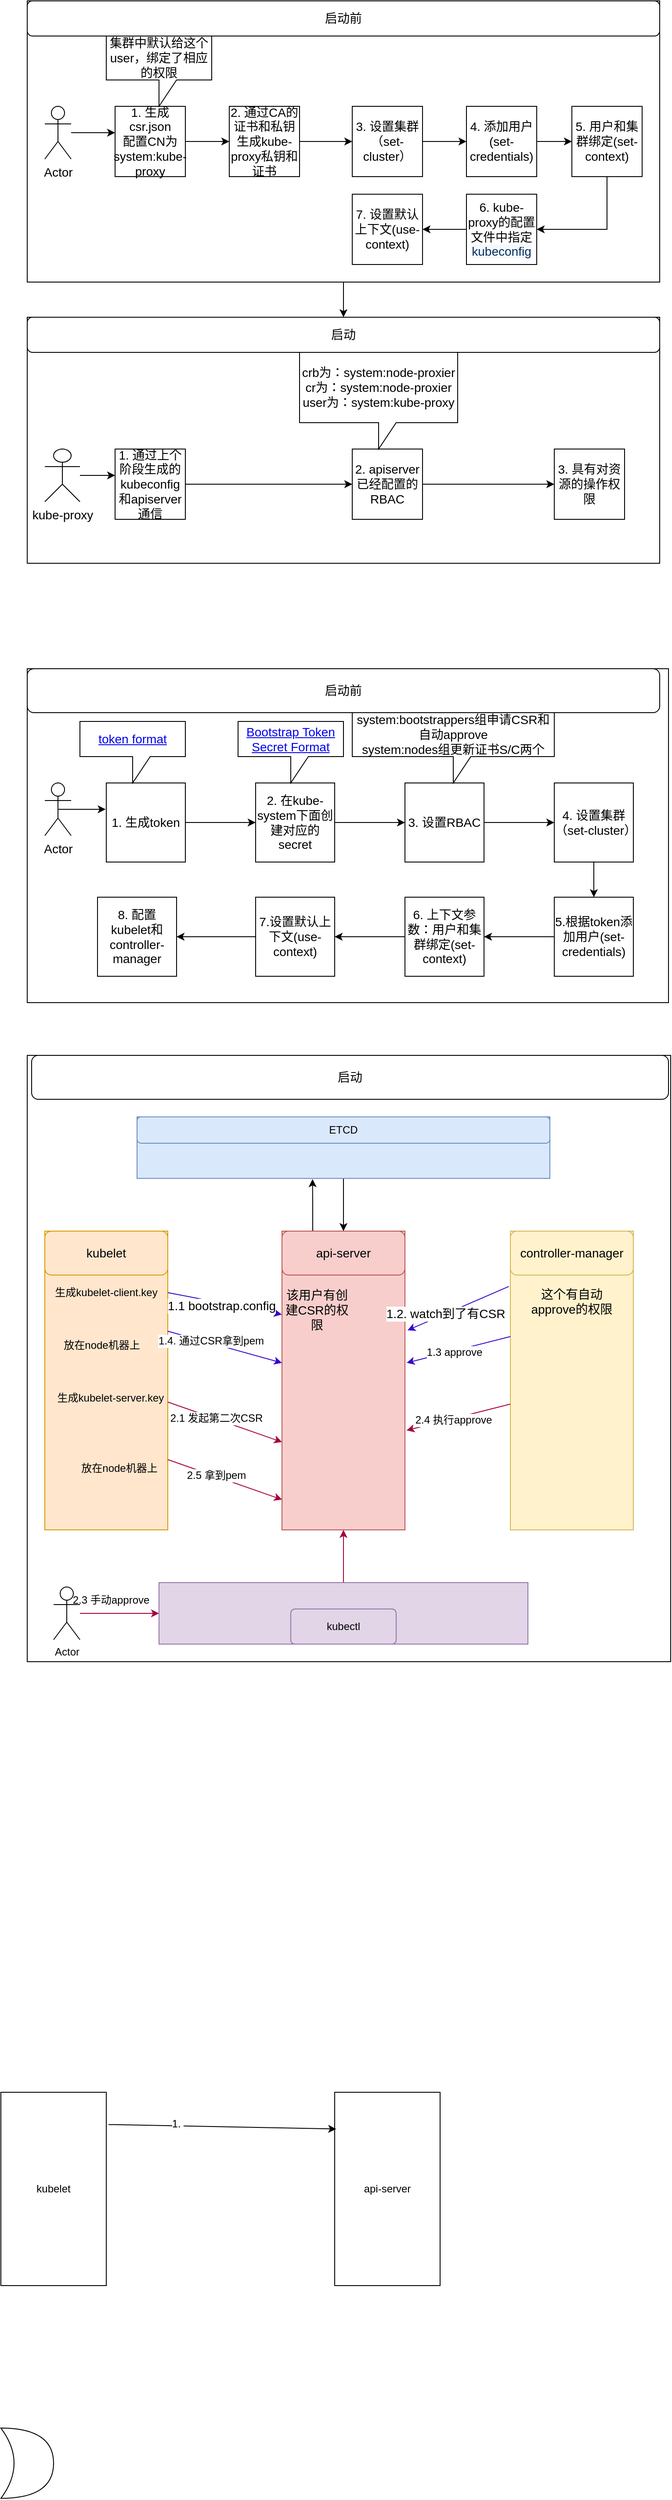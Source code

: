 <mxfile version="12.4.5" type="github">
  <diagram id="YDSZ40Oa2ds1ZQn46RLf" name="第 1 页">
    <mxGraphModel dx="922" dy="585" grid="1" gridSize="10" guides="1" tooltips="1" connect="1" arrows="1" fold="1" page="1" pageScale="1" pageWidth="827" pageHeight="1169" math="0" shadow="0">
      <root>
        <mxCell id="0"/>
        <mxCell id="1" parent="0"/>
        <mxCell id="UKzFMY9ASAY2GWc8jaDQ-19" value="" style="edgeStyle=orthogonalEdgeStyle;rounded=0;orthogonalLoop=1;jettySize=auto;html=1;fontSize=14;" parent="1" source="UKzFMY9ASAY2GWc8jaDQ-1" target="UKzFMY9ASAY2GWc8jaDQ-18" edge="1">
          <mxGeometry relative="1" as="geometry"/>
        </mxCell>
        <mxCell id="UKzFMY9ASAY2GWc8jaDQ-1" value="" style="rounded=0;whiteSpace=wrap;html=1;fontSize=14;" parent="1" vertex="1">
          <mxGeometry x="50" y="120" width="720" height="320" as="geometry"/>
        </mxCell>
        <mxCell id="UKzFMY9ASAY2GWc8jaDQ-18" value="" style="rounded=0;whiteSpace=wrap;html=1;fontSize=14;" parent="1" vertex="1">
          <mxGeometry x="50" y="480" width="720" height="280" as="geometry"/>
        </mxCell>
        <mxCell id="UKzFMY9ASAY2GWc8jaDQ-2" value="启动前" style="rounded=1;whiteSpace=wrap;html=1;fontSize=14;" parent="1" vertex="1">
          <mxGeometry x="50" y="120" width="720" height="40" as="geometry"/>
        </mxCell>
        <mxCell id="UKzFMY9ASAY2GWc8jaDQ-3" value="Actor" style="shape=umlActor;verticalLabelPosition=bottom;labelBackgroundColor=#ffffff;verticalAlign=top;html=1;outlineConnect=0;fontSize=14;" parent="1" vertex="1">
          <mxGeometry x="70" y="240" width="30" height="60" as="geometry"/>
        </mxCell>
        <mxCell id="UKzFMY9ASAY2GWc8jaDQ-6" value="1. 生成csr.json&lt;br style=&quot;font-size: 14px&quot;&gt;配置CN为system:kube-proxy" style="whiteSpace=wrap;html=1;aspect=fixed;fontSize=14;" parent="1" vertex="1">
          <mxGeometry x="150" y="240" width="80" height="80" as="geometry"/>
        </mxCell>
        <mxCell id="UKzFMY9ASAY2GWc8jaDQ-10" value="" style="edgeStyle=orthogonalEdgeStyle;rounded=0;orthogonalLoop=1;jettySize=auto;html=1;fontSize=14;" parent="1" target="UKzFMY9ASAY2GWc8jaDQ-9" edge="1">
          <mxGeometry relative="1" as="geometry">
            <mxPoint x="340" y="280" as="sourcePoint"/>
            <Array as="points">
              <mxPoint x="230" y="280"/>
              <mxPoint x="230" y="280"/>
            </Array>
          </mxGeometry>
        </mxCell>
        <mxCell id="UKzFMY9ASAY2GWc8jaDQ-12" value="" style="edgeStyle=orthogonalEdgeStyle;rounded=0;orthogonalLoop=1;jettySize=auto;html=1;fontSize=14;" parent="1" source="UKzFMY9ASAY2GWc8jaDQ-9" target="UKzFMY9ASAY2GWc8jaDQ-11" edge="1">
          <mxGeometry relative="1" as="geometry"/>
        </mxCell>
        <mxCell id="UKzFMY9ASAY2GWc8jaDQ-9" value="2. 通过CA的证书和私钥生成kube-proxy私钥和证书" style="whiteSpace=wrap;html=1;aspect=fixed;fontSize=14;" parent="1" vertex="1">
          <mxGeometry x="280" y="240" width="80" height="80" as="geometry"/>
        </mxCell>
        <mxCell id="UKzFMY9ASAY2GWc8jaDQ-14" value="" style="edgeStyle=orthogonalEdgeStyle;rounded=0;orthogonalLoop=1;jettySize=auto;html=1;fontSize=14;" parent="1" source="UKzFMY9ASAY2GWc8jaDQ-11" target="UKzFMY9ASAY2GWc8jaDQ-13" edge="1">
          <mxGeometry relative="1" as="geometry"/>
        </mxCell>
        <mxCell id="UKzFMY9ASAY2GWc8jaDQ-11" value="3.&amp;nbsp;设置集群（set-cluster）" style="whiteSpace=wrap;html=1;aspect=fixed;fontSize=14;" parent="1" vertex="1">
          <mxGeometry x="420" y="240" width="80" height="80" as="geometry"/>
        </mxCell>
        <mxCell id="UKzFMY9ASAY2GWc8jaDQ-17" value="" style="edgeStyle=orthogonalEdgeStyle;rounded=0;orthogonalLoop=1;jettySize=auto;html=1;fontSize=14;" parent="1" source="UKzFMY9ASAY2GWc8jaDQ-13" target="UKzFMY9ASAY2GWc8jaDQ-16" edge="1">
          <mxGeometry relative="1" as="geometry"/>
        </mxCell>
        <mxCell id="UKzFMY9ASAY2GWc8jaDQ-13" value="4.&amp;nbsp;添加用户(set-credentials)" style="whiteSpace=wrap;html=1;aspect=fixed;fontSize=14;" parent="1" vertex="1">
          <mxGeometry x="550" y="240" width="80" height="80" as="geometry"/>
        </mxCell>
        <mxCell id="UKzFMY9ASAY2GWc8jaDQ-23" value="" style="edgeStyle=orthogonalEdgeStyle;rounded=0;orthogonalLoop=1;jettySize=auto;html=1;fontSize=14;" parent="1" source="UKzFMY9ASAY2GWc8jaDQ-16" target="UKzFMY9ASAY2GWc8jaDQ-22" edge="1">
          <mxGeometry relative="1" as="geometry">
            <Array as="points">
              <mxPoint x="710" y="380"/>
            </Array>
          </mxGeometry>
        </mxCell>
        <mxCell id="UKzFMY9ASAY2GWc8jaDQ-16" value="5.&amp;nbsp;用户和集群绑定(set-context)" style="whiteSpace=wrap;html=1;aspect=fixed;fontSize=14;" parent="1" vertex="1">
          <mxGeometry x="670" y="240" width="80" height="80" as="geometry"/>
        </mxCell>
        <mxCell id="UKzFMY9ASAY2GWc8jaDQ-61" value="" style="edgeStyle=orthogonalEdgeStyle;rounded=0;orthogonalLoop=1;jettySize=auto;html=1;fontSize=14;" parent="1" source="UKzFMY9ASAY2GWc8jaDQ-22" target="UKzFMY9ASAY2GWc8jaDQ-60" edge="1">
          <mxGeometry relative="1" as="geometry"/>
        </mxCell>
        <mxCell id="UKzFMY9ASAY2GWc8jaDQ-22" value="6. kube-proxy的配置文件中指定&lt;span style=&quot;color: rgb(3 , 47 , 98) ; background-color: rgb(246 , 248 , 250) ; font-size: 14px&quot;&gt;kubeconfig&lt;/span&gt;" style="whiteSpace=wrap;html=1;aspect=fixed;fontSize=14;" parent="1" vertex="1">
          <mxGeometry x="550" y="340" width="80" height="80" as="geometry"/>
        </mxCell>
        <mxCell id="UKzFMY9ASAY2GWc8jaDQ-60" value="7.&amp;nbsp;设置默认上下文(use-context)" style="whiteSpace=wrap;html=1;aspect=fixed;fontSize=14;" parent="1" vertex="1">
          <mxGeometry x="420" y="340" width="80" height="80" as="geometry"/>
        </mxCell>
        <mxCell id="UKzFMY9ASAY2GWc8jaDQ-20" value="启动" style="rounded=1;whiteSpace=wrap;html=1;fontSize=14;" parent="1" vertex="1">
          <mxGeometry x="50" y="480" width="720" height="40" as="geometry"/>
        </mxCell>
        <mxCell id="UKzFMY9ASAY2GWc8jaDQ-21" value="集群中默认给这个user，绑定了相应的权限" style="shape=callout;whiteSpace=wrap;html=1;perimeter=calloutPerimeter;fontSize=14;" parent="1" vertex="1">
          <mxGeometry x="140" y="160" width="120" height="80" as="geometry"/>
        </mxCell>
        <mxCell id="UKzFMY9ASAY2GWc8jaDQ-30" style="edgeStyle=orthogonalEdgeStyle;rounded=0;orthogonalLoop=1;jettySize=auto;html=1;entryX=0;entryY=0.375;entryDx=0;entryDy=0;entryPerimeter=0;fontSize=14;" parent="1" source="UKzFMY9ASAY2GWc8jaDQ-24" target="UKzFMY9ASAY2GWc8jaDQ-25" edge="1">
          <mxGeometry relative="1" as="geometry"/>
        </mxCell>
        <mxCell id="UKzFMY9ASAY2GWc8jaDQ-24" value="kube-proxy" style="shape=umlActor;verticalLabelPosition=bottom;labelBackgroundColor=#ffffff;verticalAlign=top;html=1;outlineConnect=0;fontSize=14;" parent="1" vertex="1">
          <mxGeometry x="70" y="630" width="40" height="60" as="geometry"/>
        </mxCell>
        <mxCell id="UKzFMY9ASAY2GWc8jaDQ-33" value="" style="edgeStyle=orthogonalEdgeStyle;rounded=0;orthogonalLoop=1;jettySize=auto;html=1;fontSize=14;" parent="1" source="UKzFMY9ASAY2GWc8jaDQ-25" target="UKzFMY9ASAY2GWc8jaDQ-32" edge="1">
          <mxGeometry relative="1" as="geometry"/>
        </mxCell>
        <mxCell id="UKzFMY9ASAY2GWc8jaDQ-25" value="1. 通过上个阶段生成的kubeconfig和apiserver通信" style="whiteSpace=wrap;html=1;aspect=fixed;fontSize=14;" parent="1" vertex="1">
          <mxGeometry x="150" y="630" width="80" height="80" as="geometry"/>
        </mxCell>
        <mxCell id="UKzFMY9ASAY2GWc8jaDQ-37" value="" style="edgeStyle=orthogonalEdgeStyle;rounded=0;orthogonalLoop=1;jettySize=auto;html=1;fontSize=14;" parent="1" source="UKzFMY9ASAY2GWc8jaDQ-32" target="UKzFMY9ASAY2GWc8jaDQ-36" edge="1">
          <mxGeometry relative="1" as="geometry"/>
        </mxCell>
        <mxCell id="UKzFMY9ASAY2GWc8jaDQ-32" value="2. apiserver已经配置的RBAC" style="whiteSpace=wrap;html=1;aspect=fixed;fontSize=14;" parent="1" vertex="1">
          <mxGeometry x="420" y="630" width="80" height="80" as="geometry"/>
        </mxCell>
        <mxCell id="UKzFMY9ASAY2GWc8jaDQ-36" value="3. 具有对资源的操作权限" style="whiteSpace=wrap;html=1;aspect=fixed;fontSize=14;" parent="1" vertex="1">
          <mxGeometry x="650" y="630" width="80" height="80" as="geometry"/>
        </mxCell>
        <mxCell id="UKzFMY9ASAY2GWc8jaDQ-34" value="crb为：system:node-proxier&lt;br style=&quot;font-size: 14px;&quot;&gt;cr为：system:node-proxier&lt;br style=&quot;font-size: 14px;&quot;&gt;user为：system:kube-proxy" style="shape=callout;whiteSpace=wrap;html=1;perimeter=calloutPerimeter;fontSize=14;" parent="1" vertex="1">
          <mxGeometry x="360" y="520" width="180" height="110" as="geometry"/>
        </mxCell>
        <mxCell id="UKzFMY9ASAY2GWc8jaDQ-38" value="" style="rounded=0;whiteSpace=wrap;html=1;fontSize=14;" parent="1" vertex="1">
          <mxGeometry x="50" y="880" width="730" height="380" as="geometry"/>
        </mxCell>
        <mxCell id="UKzFMY9ASAY2GWc8jaDQ-40" value="" style="rounded=0;whiteSpace=wrap;html=1;fontSize=14;" parent="1" vertex="1">
          <mxGeometry x="50" y="1320" width="732.5" height="690" as="geometry"/>
        </mxCell>
        <mxCell id="UKzFMY9ASAY2GWc8jaDQ-39" value="启动前" style="rounded=1;whiteSpace=wrap;html=1;fontSize=14;" parent="1" vertex="1">
          <mxGeometry x="50" y="880" width="720" height="50" as="geometry"/>
        </mxCell>
        <mxCell id="UKzFMY9ASAY2GWc8jaDQ-44" style="edgeStyle=orthogonalEdgeStyle;rounded=0;orthogonalLoop=1;jettySize=auto;html=1;exitX=0.5;exitY=0.5;exitDx=0;exitDy=0;exitPerimeter=0;entryX=-0.008;entryY=0.333;entryDx=0;entryDy=0;entryPerimeter=0;fontSize=14;" parent="1" source="UKzFMY9ASAY2GWc8jaDQ-42" target="UKzFMY9ASAY2GWc8jaDQ-43" edge="1">
          <mxGeometry relative="1" as="geometry"/>
        </mxCell>
        <mxCell id="UKzFMY9ASAY2GWc8jaDQ-42" value="Actor" style="shape=umlActor;verticalLabelPosition=bottom;labelBackgroundColor=#ffffff;verticalAlign=top;html=1;outlineConnect=0;fontSize=14;" parent="1" vertex="1">
          <mxGeometry x="70" y="1010" width="30" height="60" as="geometry"/>
        </mxCell>
        <mxCell id="UKzFMY9ASAY2GWc8jaDQ-47" value="" style="edgeStyle=orthogonalEdgeStyle;rounded=0;orthogonalLoop=1;jettySize=auto;html=1;fontSize=14;" parent="1" source="UKzFMY9ASAY2GWc8jaDQ-43" target="UKzFMY9ASAY2GWc8jaDQ-46" edge="1">
          <mxGeometry relative="1" as="geometry"/>
        </mxCell>
        <mxCell id="UKzFMY9ASAY2GWc8jaDQ-43" value="1. 生成token" style="rounded=0;whiteSpace=wrap;html=1;fontSize=14;" parent="1" vertex="1">
          <mxGeometry x="140" y="1010" width="90" height="90" as="geometry"/>
        </mxCell>
        <mxCell id="UKzFMY9ASAY2GWc8jaDQ-50" value="" style="edgeStyle=orthogonalEdgeStyle;rounded=0;orthogonalLoop=1;jettySize=auto;html=1;fontSize=14;" parent="1" source="UKzFMY9ASAY2GWc8jaDQ-46" target="UKzFMY9ASAY2GWc8jaDQ-49" edge="1">
          <mxGeometry relative="1" as="geometry"/>
        </mxCell>
        <mxCell id="UKzFMY9ASAY2GWc8jaDQ-46" value="2. 在kube-system下面创建对应的secret" style="rounded=0;whiteSpace=wrap;html=1;fontSize=14;" parent="1" vertex="1">
          <mxGeometry x="310" y="1010" width="90" height="90" as="geometry"/>
        </mxCell>
        <mxCell id="UKzFMY9ASAY2GWc8jaDQ-53" value="" style="edgeStyle=orthogonalEdgeStyle;rounded=0;orthogonalLoop=1;jettySize=auto;html=1;fontSize=14;" parent="1" source="UKzFMY9ASAY2GWc8jaDQ-49" target="UKzFMY9ASAY2GWc8jaDQ-52" edge="1">
          <mxGeometry relative="1" as="geometry"/>
        </mxCell>
        <mxCell id="UKzFMY9ASAY2GWc8jaDQ-49" value="3. 设置RBAC" style="rounded=0;whiteSpace=wrap;html=1;fontSize=14;" parent="1" vertex="1">
          <mxGeometry x="480" y="1010" width="90" height="90" as="geometry"/>
        </mxCell>
        <mxCell id="UKzFMY9ASAY2GWc8jaDQ-55" value="" style="edgeStyle=orthogonalEdgeStyle;rounded=0;orthogonalLoop=1;jettySize=auto;html=1;fontSize=14;" parent="1" source="UKzFMY9ASAY2GWc8jaDQ-52" target="UKzFMY9ASAY2GWc8jaDQ-54" edge="1">
          <mxGeometry relative="1" as="geometry"/>
        </mxCell>
        <mxCell id="UKzFMY9ASAY2GWc8jaDQ-52" value="4.&amp;nbsp;设置集群（set-cluster）" style="rounded=0;whiteSpace=wrap;html=1;fontSize=14;" parent="1" vertex="1">
          <mxGeometry x="650" y="1010" width="90" height="90" as="geometry"/>
        </mxCell>
        <mxCell id="UKzFMY9ASAY2GWc8jaDQ-57" value="" style="edgeStyle=orthogonalEdgeStyle;rounded=0;orthogonalLoop=1;jettySize=auto;html=1;fontSize=14;" parent="1" source="UKzFMY9ASAY2GWc8jaDQ-54" target="UKzFMY9ASAY2GWc8jaDQ-56" edge="1">
          <mxGeometry relative="1" as="geometry"/>
        </mxCell>
        <mxCell id="UKzFMY9ASAY2GWc8jaDQ-54" value="5.根据token添加用户(set-credentials)" style="rounded=0;whiteSpace=wrap;html=1;fontSize=14;" parent="1" vertex="1">
          <mxGeometry x="650" y="1140" width="90" height="90" as="geometry"/>
        </mxCell>
        <mxCell id="UKzFMY9ASAY2GWc8jaDQ-59" value="" style="edgeStyle=orthogonalEdgeStyle;rounded=0;orthogonalLoop=1;jettySize=auto;html=1;fontSize=14;" parent="1" source="UKzFMY9ASAY2GWc8jaDQ-56" target="UKzFMY9ASAY2GWc8jaDQ-58" edge="1">
          <mxGeometry relative="1" as="geometry"/>
        </mxCell>
        <mxCell id="UKzFMY9ASAY2GWc8jaDQ-56" value="6.&amp;nbsp;上下文参数：用户和集群绑定(set-context)" style="rounded=0;whiteSpace=wrap;html=1;fontSize=14;" parent="1" vertex="1">
          <mxGeometry x="480" y="1140" width="90" height="90" as="geometry"/>
        </mxCell>
        <mxCell id="UKzFMY9ASAY2GWc8jaDQ-68" value="" style="edgeStyle=orthogonalEdgeStyle;rounded=0;orthogonalLoop=1;jettySize=auto;html=1;fontSize=14;" parent="1" source="UKzFMY9ASAY2GWc8jaDQ-58" target="UKzFMY9ASAY2GWc8jaDQ-67" edge="1">
          <mxGeometry relative="1" as="geometry"/>
        </mxCell>
        <mxCell id="UKzFMY9ASAY2GWc8jaDQ-58" value="7.设置默认上下文(use-context)" style="rounded=0;whiteSpace=wrap;html=1;fontSize=14;" parent="1" vertex="1">
          <mxGeometry x="310" y="1140" width="90" height="90" as="geometry"/>
        </mxCell>
        <mxCell id="UKzFMY9ASAY2GWc8jaDQ-67" value="8. 配置kubelet和controller-manager" style="rounded=0;whiteSpace=wrap;html=1;fontSize=14;" parent="1" vertex="1">
          <mxGeometry x="130" y="1140" width="90" height="90" as="geometry"/>
        </mxCell>
        <mxCell id="UKzFMY9ASAY2GWc8jaDQ-45" value="&lt;a href=&quot;https://kubernetes.io/docs/reference/access-authn-authz/bootstrap-tokens/#token-format&quot;&gt;token format&lt;/a&gt;" style="shape=callout;whiteSpace=wrap;html=1;perimeter=calloutPerimeter;fontSize=14;" parent="1" vertex="1">
          <mxGeometry x="110" y="940" width="120" height="70" as="geometry"/>
        </mxCell>
        <mxCell id="UKzFMY9ASAY2GWc8jaDQ-48" value="&lt;a href=&quot;https://kubernetes.io/docs/reference/access-authn-authz/bootstrap-tokens/#bootstrap-token-secret-format&quot;&gt;Bootstrap Token Secret Format&lt;/a&gt;" style="shape=callout;whiteSpace=wrap;html=1;perimeter=calloutPerimeter;fontSize=14;" parent="1" vertex="1">
          <mxGeometry x="290" y="940" width="120" height="70" as="geometry"/>
        </mxCell>
        <mxCell id="UKzFMY9ASAY2GWc8jaDQ-51" value="&lt;div&gt;system:bootstrappers组申请CSR和自动approve&lt;/div&gt;&lt;div&gt;system:nodes组更新证书S/C两个&lt;/div&gt;" style="shape=callout;whiteSpace=wrap;html=1;perimeter=calloutPerimeter;fontSize=14;" parent="1" vertex="1">
          <mxGeometry x="420" y="930" width="230" height="80" as="geometry"/>
        </mxCell>
        <mxCell id="UKzFMY9ASAY2GWc8jaDQ-62" value="启动" style="rounded=1;whiteSpace=wrap;html=1;fontSize=14;" parent="1" vertex="1">
          <mxGeometry x="55" y="1320" width="725" height="50" as="geometry"/>
        </mxCell>
        <mxCell id="UKzFMY9ASAY2GWc8jaDQ-69" value="" style="rounded=0;whiteSpace=wrap;html=1;fontSize=14;fillColor=#ffe6cc;strokeColor=#d79b00;" parent="1" vertex="1">
          <mxGeometry x="70" y="1520" width="140" height="340" as="geometry"/>
        </mxCell>
        <mxCell id="UKzFMY9ASAY2GWc8jaDQ-70" value="" style="rounded=0;whiteSpace=wrap;html=1;fontSize=14;fillColor=#f8cecc;strokeColor=#b85450;" parent="1" vertex="1">
          <mxGeometry x="340" y="1520" width="140" height="340" as="geometry"/>
        </mxCell>
        <mxCell id="UKzFMY9ASAY2GWc8jaDQ-71" value="" style="rounded=0;whiteSpace=wrap;html=1;fontSize=14;fillColor=#fff2cc;strokeColor=#d6b656;" parent="1" vertex="1">
          <mxGeometry x="600" y="1520" width="140" height="340" as="geometry"/>
        </mxCell>
        <mxCell id="UKzFMY9ASAY2GWc8jaDQ-72" value="kubelet" style="rounded=1;whiteSpace=wrap;html=1;fontSize=14;fillColor=#ffe6cc;strokeColor=#d79b00;" parent="1" vertex="1">
          <mxGeometry x="70" y="1520" width="140" height="50" as="geometry"/>
        </mxCell>
        <mxCell id="EmQ3Bz-EsF5GnMM15QyO-5" style="edgeStyle=orthogonalEdgeStyle;rounded=0;orthogonalLoop=1;jettySize=auto;html=1;exitX=0.25;exitY=0;exitDx=0;exitDy=0;entryX=0.425;entryY=1.013;entryDx=0;entryDy=0;entryPerimeter=0;" edge="1" parent="1" source="UKzFMY9ASAY2GWc8jaDQ-73" target="EmQ3Bz-EsF5GnMM15QyO-1">
          <mxGeometry relative="1" as="geometry"/>
        </mxCell>
        <mxCell id="UKzFMY9ASAY2GWc8jaDQ-73" value="api-server" style="rounded=1;whiteSpace=wrap;html=1;fontSize=14;fillColor=#f8cecc;strokeColor=#b85450;" parent="1" vertex="1">
          <mxGeometry x="340" y="1520" width="140" height="50" as="geometry"/>
        </mxCell>
        <mxCell id="UKzFMY9ASAY2GWc8jaDQ-74" value="controller-manager" style="rounded=1;whiteSpace=wrap;html=1;fontSize=14;fillColor=#fff2cc;strokeColor=#d6b656;" parent="1" vertex="1">
          <mxGeometry x="600" y="1520" width="140" height="50" as="geometry"/>
        </mxCell>
        <mxCell id="UKzFMY9ASAY2GWc8jaDQ-76" value="" style="endArrow=classic;html=1;fontSize=14;entryX=-0.001;entryY=0.279;entryDx=0;entryDy=0;entryPerimeter=0;fillColor=#6a00ff;strokeColor=#3700CC;" parent="1" target="UKzFMY9ASAY2GWc8jaDQ-70" edge="1">
          <mxGeometry width="50" height="50" relative="1" as="geometry">
            <mxPoint x="210" y="1590" as="sourcePoint"/>
            <mxPoint x="290" y="1460" as="targetPoint"/>
          </mxGeometry>
        </mxCell>
        <mxCell id="UKzFMY9ASAY2GWc8jaDQ-77" value="1.1 bootstrap.config" style="text;html=1;align=center;verticalAlign=middle;resizable=0;points=[];;labelBackgroundColor=#ffffff;fontSize=14;" parent="UKzFMY9ASAY2GWc8jaDQ-76" vertex="1" connectable="0">
          <mxGeometry x="-0.399" y="-3" relative="1" as="geometry">
            <mxPoint x="22.75" y="4.29" as="offset"/>
          </mxGeometry>
        </mxCell>
        <mxCell id="UKzFMY9ASAY2GWc8jaDQ-78" value="该用户有创建CSR的权限" style="text;html=1;strokeColor=none;fillColor=none;align=center;verticalAlign=middle;whiteSpace=wrap;rounded=0;fontSize=14;" parent="1" vertex="1">
          <mxGeometry x="340" y="1600" width="80" height="20" as="geometry"/>
        </mxCell>
        <mxCell id="UKzFMY9ASAY2GWc8jaDQ-80" value="" style="endArrow=classic;html=1;fontSize=14;entryX=1.021;entryY=0.332;entryDx=0;entryDy=0;entryPerimeter=0;exitX=-0.012;exitY=0.185;exitDx=0;exitDy=0;exitPerimeter=0;fillColor=#6a00ff;strokeColor=#3700CC;" parent="1" source="UKzFMY9ASAY2GWc8jaDQ-71" target="UKzFMY9ASAY2GWc8jaDQ-70" edge="1">
          <mxGeometry width="50" height="50" relative="1" as="geometry">
            <mxPoint x="500" y="1560" as="sourcePoint"/>
            <mxPoint x="550" y="1510" as="targetPoint"/>
          </mxGeometry>
        </mxCell>
        <mxCell id="UKzFMY9ASAY2GWc8jaDQ-81" value="1.2. watch到了有CSR" style="text;html=1;align=center;verticalAlign=middle;resizable=0;points=[];;labelBackgroundColor=#ffffff;fontSize=14;" parent="UKzFMY9ASAY2GWc8jaDQ-80" vertex="1" connectable="0">
          <mxGeometry x="0.253" y="-1" relative="1" as="geometry">
            <mxPoint as="offset"/>
          </mxGeometry>
        </mxCell>
        <mxCell id="UKzFMY9ASAY2GWc8jaDQ-82" value="这个有自动approve的权限" style="text;html=1;strokeColor=none;fillColor=none;align=center;verticalAlign=middle;whiteSpace=wrap;rounded=0;fontSize=14;" parent="1" vertex="1">
          <mxGeometry x="610" y="1590" width="120" height="20" as="geometry"/>
        </mxCell>
        <mxCell id="EmQ3Bz-EsF5GnMM15QyO-6" value="" style="edgeStyle=orthogonalEdgeStyle;rounded=0;orthogonalLoop=1;jettySize=auto;html=1;" edge="1" parent="1" source="EmQ3Bz-EsF5GnMM15QyO-1" target="UKzFMY9ASAY2GWc8jaDQ-73">
          <mxGeometry relative="1" as="geometry"/>
        </mxCell>
        <mxCell id="EmQ3Bz-EsF5GnMM15QyO-1" value="" style="rounded=0;whiteSpace=wrap;html=1;fillColor=#dae8fc;strokeColor=#6c8ebf;" vertex="1" parent="1">
          <mxGeometry x="175" y="1390" width="470" height="70" as="geometry"/>
        </mxCell>
        <mxCell id="EmQ3Bz-EsF5GnMM15QyO-3" value="ETCD" style="rounded=1;whiteSpace=wrap;html=1;fillColor=#dae8fc;strokeColor=#6c8ebf;" vertex="1" parent="1">
          <mxGeometry x="175" y="1390" width="470" height="30" as="geometry"/>
        </mxCell>
        <mxCell id="EmQ3Bz-EsF5GnMM15QyO-7" value="生成kubelet-client.key" style="text;html=1;strokeColor=none;fillColor=none;align=center;verticalAlign=middle;whiteSpace=wrap;rounded=0;" vertex="1" parent="1">
          <mxGeometry x="75" y="1580" width="130" height="20" as="geometry"/>
        </mxCell>
        <mxCell id="EmQ3Bz-EsF5GnMM15QyO-8" value="" style="endArrow=classic;html=1;exitX=0.999;exitY=0.335;exitDx=0;exitDy=0;exitPerimeter=0;entryX=0;entryY=0.441;entryDx=0;entryDy=0;entryPerimeter=0;fillColor=#6a00ff;strokeColor=#3700CC;" edge="1" parent="1" source="UKzFMY9ASAY2GWc8jaDQ-69" target="UKzFMY9ASAY2GWc8jaDQ-70">
          <mxGeometry width="50" height="50" relative="1" as="geometry">
            <mxPoint x="250" y="1700" as="sourcePoint"/>
            <mxPoint x="300" y="1650" as="targetPoint"/>
          </mxGeometry>
        </mxCell>
        <mxCell id="EmQ3Bz-EsF5GnMM15QyO-11" value="1.4. 通过CSR拿到pem" style="text;html=1;align=center;verticalAlign=middle;resizable=0;points=[];labelBackgroundColor=#ffffff;" vertex="1" connectable="0" parent="EmQ3Bz-EsF5GnMM15QyO-8">
          <mxGeometry x="-0.258" y="3" relative="1" as="geometry">
            <mxPoint as="offset"/>
          </mxGeometry>
        </mxCell>
        <mxCell id="EmQ3Bz-EsF5GnMM15QyO-15" value="" style="edgeStyle=orthogonalEdgeStyle;rounded=0;orthogonalLoop=1;jettySize=auto;html=1;fillColor=#d80073;strokeColor=#A50040;" edge="1" parent="1" source="EmQ3Bz-EsF5GnMM15QyO-9" target="UKzFMY9ASAY2GWc8jaDQ-70">
          <mxGeometry relative="1" as="geometry"/>
        </mxCell>
        <mxCell id="EmQ3Bz-EsF5GnMM15QyO-9" value="" style="rounded=0;whiteSpace=wrap;html=1;fillColor=#e1d5e7;strokeColor=#9673a6;" vertex="1" parent="1">
          <mxGeometry x="200" y="1920" width="420" height="70" as="geometry"/>
        </mxCell>
        <mxCell id="EmQ3Bz-EsF5GnMM15QyO-10" value="kubectl" style="rounded=1;whiteSpace=wrap;html=1;arcSize=12;fillColor=#e1d5e7;strokeColor=#9673a6;" vertex="1" parent="1">
          <mxGeometry x="350" y="1950" width="120" height="40" as="geometry"/>
        </mxCell>
        <mxCell id="EmQ3Bz-EsF5GnMM15QyO-14" value="" style="edgeStyle=orthogonalEdgeStyle;rounded=0;orthogonalLoop=1;jettySize=auto;html=1;fillColor=#d80073;strokeColor=#A50040;" edge="1" parent="1" source="EmQ3Bz-EsF5GnMM15QyO-12" target="EmQ3Bz-EsF5GnMM15QyO-9">
          <mxGeometry relative="1" as="geometry">
            <mxPoint x="190" y="1955" as="targetPoint"/>
          </mxGeometry>
        </mxCell>
        <mxCell id="EmQ3Bz-EsF5GnMM15QyO-20" value="2.3 手动approve" style="text;html=1;align=center;verticalAlign=middle;resizable=0;points=[];labelBackgroundColor=#ffffff;" vertex="1" connectable="0" parent="EmQ3Bz-EsF5GnMM15QyO-14">
          <mxGeometry x="-0.225" y="-4" relative="1" as="geometry">
            <mxPoint y="-19" as="offset"/>
          </mxGeometry>
        </mxCell>
        <mxCell id="EmQ3Bz-EsF5GnMM15QyO-12" value="Actor" style="shape=umlActor;verticalLabelPosition=bottom;labelBackgroundColor=#ffffff;verticalAlign=top;html=1;outlineConnect=0;" vertex="1" parent="1">
          <mxGeometry x="80" y="1925" width="30" height="60" as="geometry"/>
        </mxCell>
        <mxCell id="EmQ3Bz-EsF5GnMM15QyO-16" value="放在node机器上" style="text;html=1;strokeColor=none;fillColor=none;align=center;verticalAlign=middle;whiteSpace=wrap;rounded=0;" vertex="1" parent="1">
          <mxGeometry x="90" y="1640" width="90" height="20" as="geometry"/>
        </mxCell>
        <mxCell id="EmQ3Bz-EsF5GnMM15QyO-17" value="" style="endArrow=classic;html=1;entryX=0;entryY=0.706;entryDx=0;entryDy=0;entryPerimeter=0;fillColor=#d80073;strokeColor=#A50040;" edge="1" parent="1" source="UKzFMY9ASAY2GWc8jaDQ-69" target="UKzFMY9ASAY2GWc8jaDQ-70">
          <mxGeometry width="50" height="50" relative="1" as="geometry">
            <mxPoint x="250" y="1790" as="sourcePoint"/>
            <mxPoint x="300" y="1740" as="targetPoint"/>
          </mxGeometry>
        </mxCell>
        <mxCell id="EmQ3Bz-EsF5GnMM15QyO-18" value="2.1 发起第二次CSR" style="text;html=1;align=center;verticalAlign=middle;resizable=0;points=[];labelBackgroundColor=#ffffff;" vertex="1" connectable="0" parent="EmQ3Bz-EsF5GnMM15QyO-17">
          <mxGeometry x="-0.159" y="1" relative="1" as="geometry">
            <mxPoint as="offset"/>
          </mxGeometry>
        </mxCell>
        <mxCell id="EmQ3Bz-EsF5GnMM15QyO-21" value="" style="endArrow=classic;html=1;exitX=-0.001;exitY=0.579;exitDx=0;exitDy=0;exitPerimeter=0;entryX=1.013;entryY=0.667;entryDx=0;entryDy=0;entryPerimeter=0;fillColor=#d80073;strokeColor=#A50040;" edge="1" parent="1" source="UKzFMY9ASAY2GWc8jaDQ-71" target="UKzFMY9ASAY2GWc8jaDQ-70">
          <mxGeometry width="50" height="50" relative="1" as="geometry">
            <mxPoint x="510" y="1770" as="sourcePoint"/>
            <mxPoint x="560" y="1720" as="targetPoint"/>
          </mxGeometry>
        </mxCell>
        <mxCell id="EmQ3Bz-EsF5GnMM15QyO-22" value="2.4 执行approve" style="text;html=1;align=center;verticalAlign=middle;resizable=0;points=[];labelBackgroundColor=#ffffff;" vertex="1" connectable="0" parent="EmQ3Bz-EsF5GnMM15QyO-21">
          <mxGeometry x="0.103" y="1" relative="1" as="geometry">
            <mxPoint as="offset"/>
          </mxGeometry>
        </mxCell>
        <mxCell id="EmQ3Bz-EsF5GnMM15QyO-23" value="生成kubelet-server.key" style="text;html=1;strokeColor=none;fillColor=none;align=center;verticalAlign=middle;whiteSpace=wrap;rounded=0;" vertex="1" parent="1">
          <mxGeometry x="80" y="1700" width="130" height="20" as="geometry"/>
        </mxCell>
        <mxCell id="EmQ3Bz-EsF5GnMM15QyO-24" value="" style="endArrow=classic;html=1;entryX=0;entryY=0.706;entryDx=0;entryDy=0;entryPerimeter=0;fillColor=#d80073;strokeColor=#A50040;" edge="1" parent="1">
          <mxGeometry width="50" height="50" relative="1" as="geometry">
            <mxPoint x="210" y="1780.004" as="sourcePoint"/>
            <mxPoint x="340" y="1825.53" as="targetPoint"/>
          </mxGeometry>
        </mxCell>
        <mxCell id="EmQ3Bz-EsF5GnMM15QyO-25" value="2.5 拿到pem" style="text;html=1;align=center;verticalAlign=middle;resizable=0;points=[];labelBackgroundColor=#ffffff;" vertex="1" connectable="0" parent="EmQ3Bz-EsF5GnMM15QyO-24">
          <mxGeometry x="-0.159" y="1" relative="1" as="geometry">
            <mxPoint as="offset"/>
          </mxGeometry>
        </mxCell>
        <mxCell id="EmQ3Bz-EsF5GnMM15QyO-26" value="放在node机器上" style="text;html=1;strokeColor=none;fillColor=none;align=center;verticalAlign=middle;whiteSpace=wrap;rounded=0;" vertex="1" parent="1">
          <mxGeometry x="110" y="1780" width="90" height="20" as="geometry"/>
        </mxCell>
        <mxCell id="EmQ3Bz-EsF5GnMM15QyO-27" value="" style="shape=xor;whiteSpace=wrap;html=1;" vertex="1" parent="1">
          <mxGeometry x="20" y="2882.17" width="60" height="80" as="geometry"/>
        </mxCell>
        <mxCell id="UKzFMY9ASAY2GWc8jaDQ-5" value="" style="edgeStyle=orthogonalEdgeStyle;rounded=0;orthogonalLoop=1;jettySize=auto;html=1;fontSize=14;" parent="1" source="UKzFMY9ASAY2GWc8jaDQ-3" edge="1">
          <mxGeometry relative="1" as="geometry">
            <mxPoint x="150" y="270" as="targetPoint"/>
            <Array as="points">
              <mxPoint x="120" y="270"/>
              <mxPoint x="120" y="270"/>
            </Array>
          </mxGeometry>
        </mxCell>
        <mxCell id="EmQ3Bz-EsF5GnMM15QyO-29" value="kubelet" style="rounded=0;whiteSpace=wrap;html=1;" vertex="1" parent="1">
          <mxGeometry x="20" y="2500" width="120" height="220" as="geometry"/>
        </mxCell>
        <mxCell id="EmQ3Bz-EsF5GnMM15QyO-30" value="api-server" style="rounded=0;whiteSpace=wrap;html=1;" vertex="1" parent="1">
          <mxGeometry x="400" y="2500" width="120" height="220" as="geometry"/>
        </mxCell>
        <mxCell id="EmQ3Bz-EsF5GnMM15QyO-31" value="" style="endArrow=classic;html=1;exitX=1.021;exitY=0.167;exitDx=0;exitDy=0;exitPerimeter=0;entryX=0.014;entryY=0.19;entryDx=0;entryDy=0;entryPerimeter=0;" edge="1" parent="1" source="EmQ3Bz-EsF5GnMM15QyO-29" target="EmQ3Bz-EsF5GnMM15QyO-30">
          <mxGeometry width="50" height="50" relative="1" as="geometry">
            <mxPoint x="150" y="2560" as="sourcePoint"/>
            <mxPoint x="200" y="2510" as="targetPoint"/>
          </mxGeometry>
        </mxCell>
        <mxCell id="EmQ3Bz-EsF5GnMM15QyO-32" value="1.&amp;nbsp;" style="text;html=1;align=center;verticalAlign=middle;resizable=0;points=[];labelBackgroundColor=#ffffff;" vertex="1" connectable="0" parent="EmQ3Bz-EsF5GnMM15QyO-31">
          <mxGeometry x="-0.396" y="3" relative="1" as="geometry">
            <mxPoint as="offset"/>
          </mxGeometry>
        </mxCell>
        <mxCell id="EmQ3Bz-EsF5GnMM15QyO-33" value="" style="endArrow=classic;html=1;exitX=-0.001;exitY=0.579;exitDx=0;exitDy=0;exitPerimeter=0;entryX=1.013;entryY=0.667;entryDx=0;entryDy=0;entryPerimeter=0;fillColor=#6a00ff;strokeColor=#3700CC;" edge="1" parent="1">
          <mxGeometry width="50" height="50" relative="1" as="geometry">
            <mxPoint x="600.0" y="1640.0" as="sourcePoint"/>
            <mxPoint x="481.96" y="1669.92" as="targetPoint"/>
          </mxGeometry>
        </mxCell>
        <mxCell id="EmQ3Bz-EsF5GnMM15QyO-34" value="1.3 approve" style="text;html=1;align=center;verticalAlign=middle;resizable=0;points=[];labelBackgroundColor=#ffffff;" vertex="1" connectable="0" parent="EmQ3Bz-EsF5GnMM15QyO-33">
          <mxGeometry x="0.103" y="1" relative="1" as="geometry">
            <mxPoint as="offset"/>
          </mxGeometry>
        </mxCell>
      </root>
    </mxGraphModel>
  </diagram>
</mxfile>
